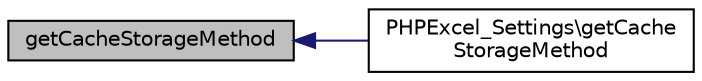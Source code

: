 digraph "getCacheStorageMethod"
{
  edge [fontname="Helvetica",fontsize="10",labelfontname="Helvetica",labelfontsize="10"];
  node [fontname="Helvetica",fontsize="10",shape=record];
  rankdir="LR";
  Node8 [label="getCacheStorageMethod",height=0.2,width=0.4,color="black", fillcolor="grey75", style="filled", fontcolor="black"];
  Node8 -> Node9 [dir="back",color="midnightblue",fontsize="10",style="solid",fontname="Helvetica"];
  Node9 [label="PHPExcel_Settings\\getCache\lStorageMethod",height=0.2,width=0.4,color="black", fillcolor="white", style="filled",URL="$class_p_h_p_excel___settings.html#a3123b75366a30deb5130e1861a2a70fa"];
}
